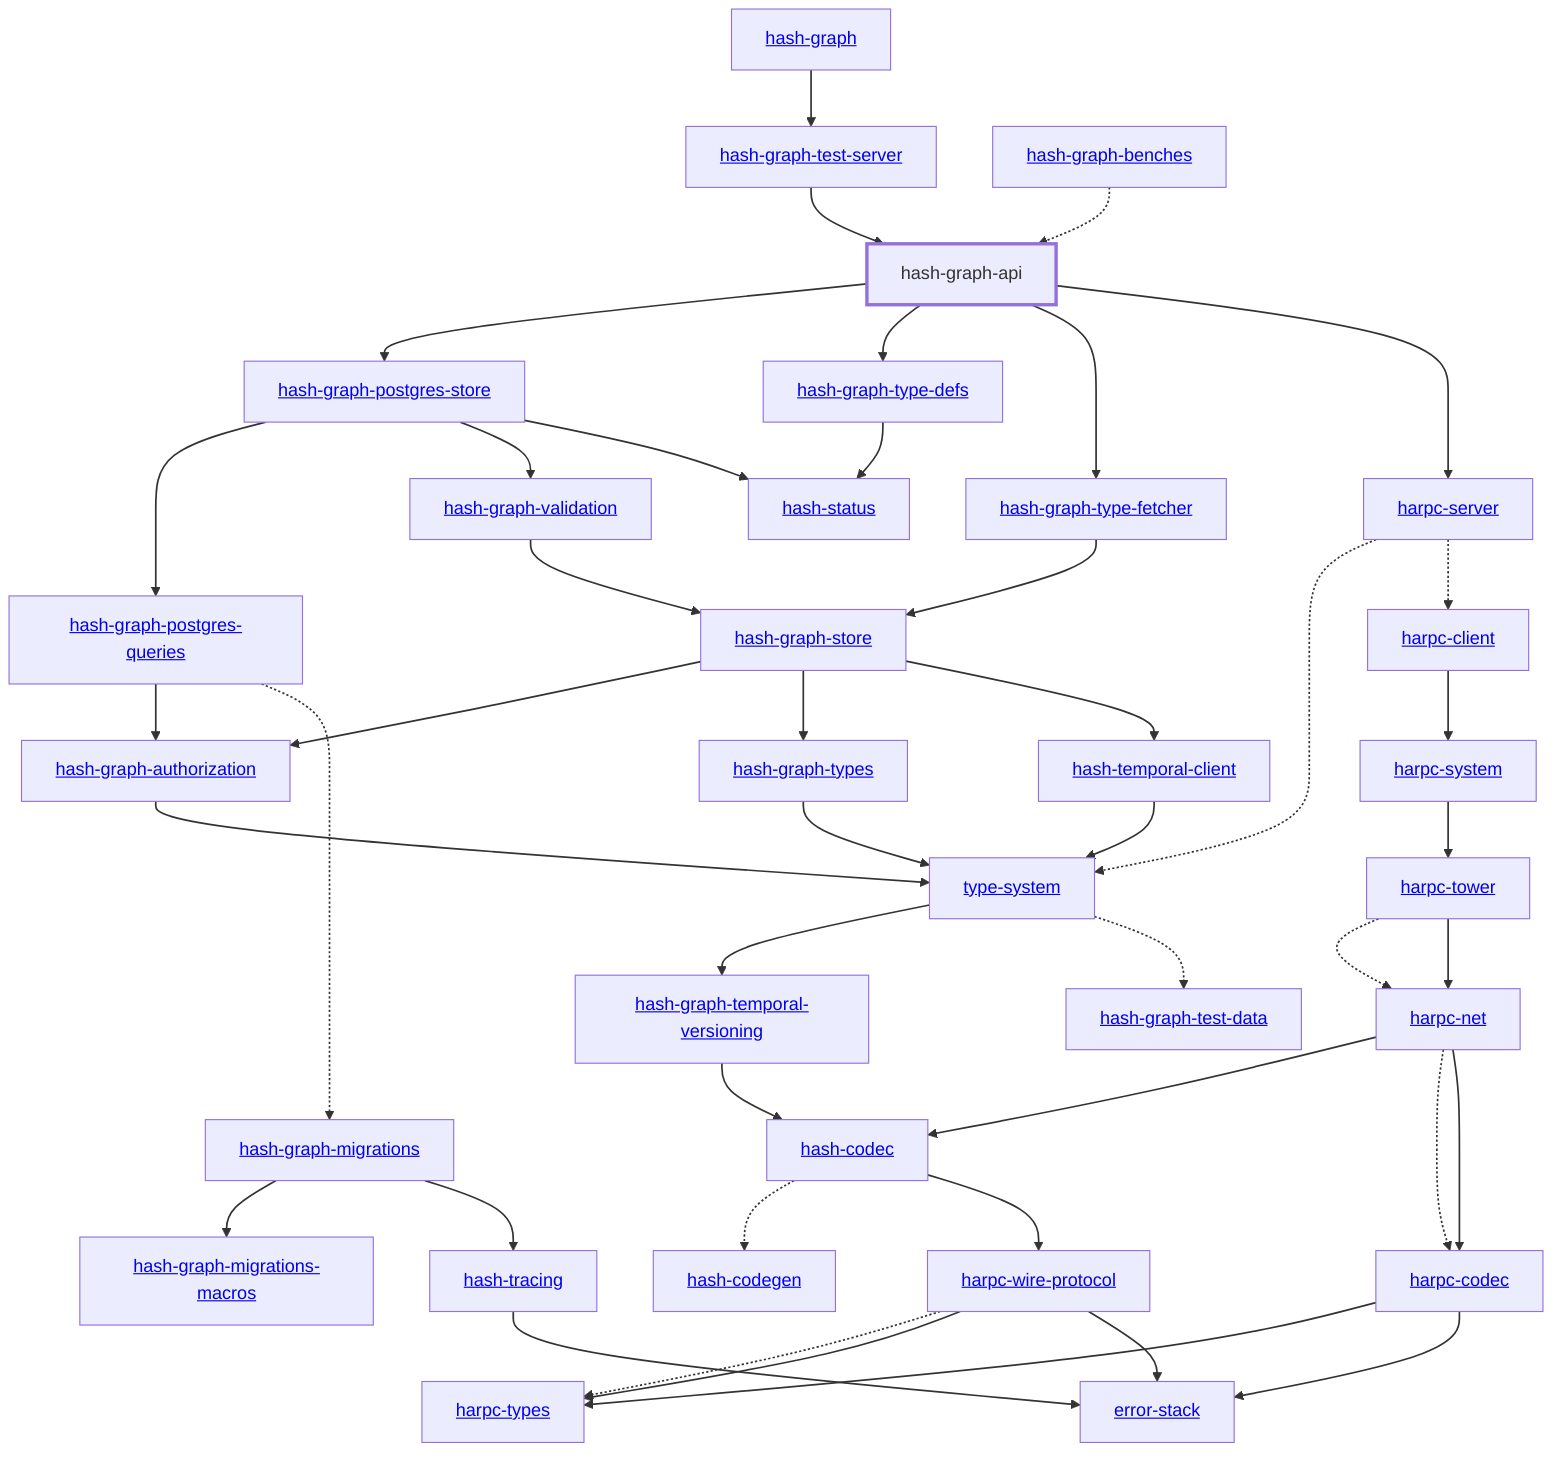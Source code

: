 graph TD
    linkStyle default stroke-width:1.5px
    classDef default stroke-width:1px
    classDef root stroke-width:3px
    classDef dev stroke-width:1px
    classDef build stroke-width:1px
    %% Legend
    %% --> : Normal dependency
    %% -.-> : Dev dependency
    %% ---> : Build dependency
    0[<a href="../hash_graph">hash-graph</a>]
    1[<a href="../type_system">type-system</a>]
    2[<a href="../hash_codec">hash-codec</a>]
    3[<a href="../hash_codegen">hash-codegen</a>]
    4[hash-graph-api]
    class 4 root
    5[<a href="../hash_graph_authorization">hash-graph-authorization</a>]
    6[<a href="../hash_graph_migrations">hash-graph-migrations</a>]
    7[<a href="../hash_graph_migrations_macros">hash-graph-migrations-macros</a>]
    8[<a href="../hash_graph_postgres_queries">hash-graph-postgres-queries</a>]
    9[<a href="../hash_graph_postgres_store">hash-graph-postgres-store</a>]
    10[<a href="../hash_graph_store">hash-graph-store</a>]
    11[<a href="../hash_graph_temporal_versioning">hash-graph-temporal-versioning</a>]
    12[<a href="../hash_graph_test_server">hash-graph-test-server</a>]
    13[<a href="../hash_graph_type_defs">hash-graph-type-defs</a>]
    14[<a href="../hash_graph_type_fetcher">hash-graph-type-fetcher</a>]
    15[<a href="../hash_graph_types">hash-graph-types</a>]
    16[<a href="../hash_graph_validation">hash-graph-validation</a>]
    17[<a href="../harpc_client">harpc-client</a>]
    18[<a href="../harpc_codec">harpc-codec</a>]
    19[<a href="../harpc_net">harpc-net</a>]
    20[<a href="../harpc_server">harpc-server</a>]
    21[<a href="../harpc_system">harpc-system</a>]
    22[<a href="../harpc_tower">harpc-tower</a>]
    23[<a href="../harpc_types">harpc-types</a>]
    24[<a href="../harpc_wire_protocol">harpc-wire-protocol</a>]
    25[<a href="../hash_status">hash-status</a>]
    26[<a href="../hash_temporal_client">hash-temporal-client</a>]
    27[<a href="../hash_tracing">hash-tracing</a>]
    28[<a href="../error_stack">error-stack</a>]
    29[<a href="../hash_graph_benches">hash-graph-benches</a>]
    30[<a href="../hash_graph_test_data">hash-graph-test-data</a>]
    0 --> 12
    1 --> 11
    1 -.-> 30
    2 -.-> 3
    2 --> 24
    4 --> 9
    4 --> 13
    4 --> 14
    4 --> 20
    5 --> 1
    6 --> 7
    6 --> 27
    8 --> 5
    8 -.-> 6
    9 --> 8
    9 --> 16
    9 --> 25
    10 --> 5
    10 --> 15
    10 --> 26
    11 --> 2
    12 --> 4
    13 --> 25
    14 --> 10
    15 --> 1
    16 --> 10
    17 --> 21
    18 --> 23
    18 --> 28
    19 --> 2
    19 -.-> 18
    19 --> 18
    20 -.-> 1
    20 -.-> 17
    21 --> 22
    22 -.-> 19
    22 --> 19
    24 -.-> 23
    24 --> 23
    24 --> 28
    26 --> 1
    27 --> 28
    29 -.-> 4